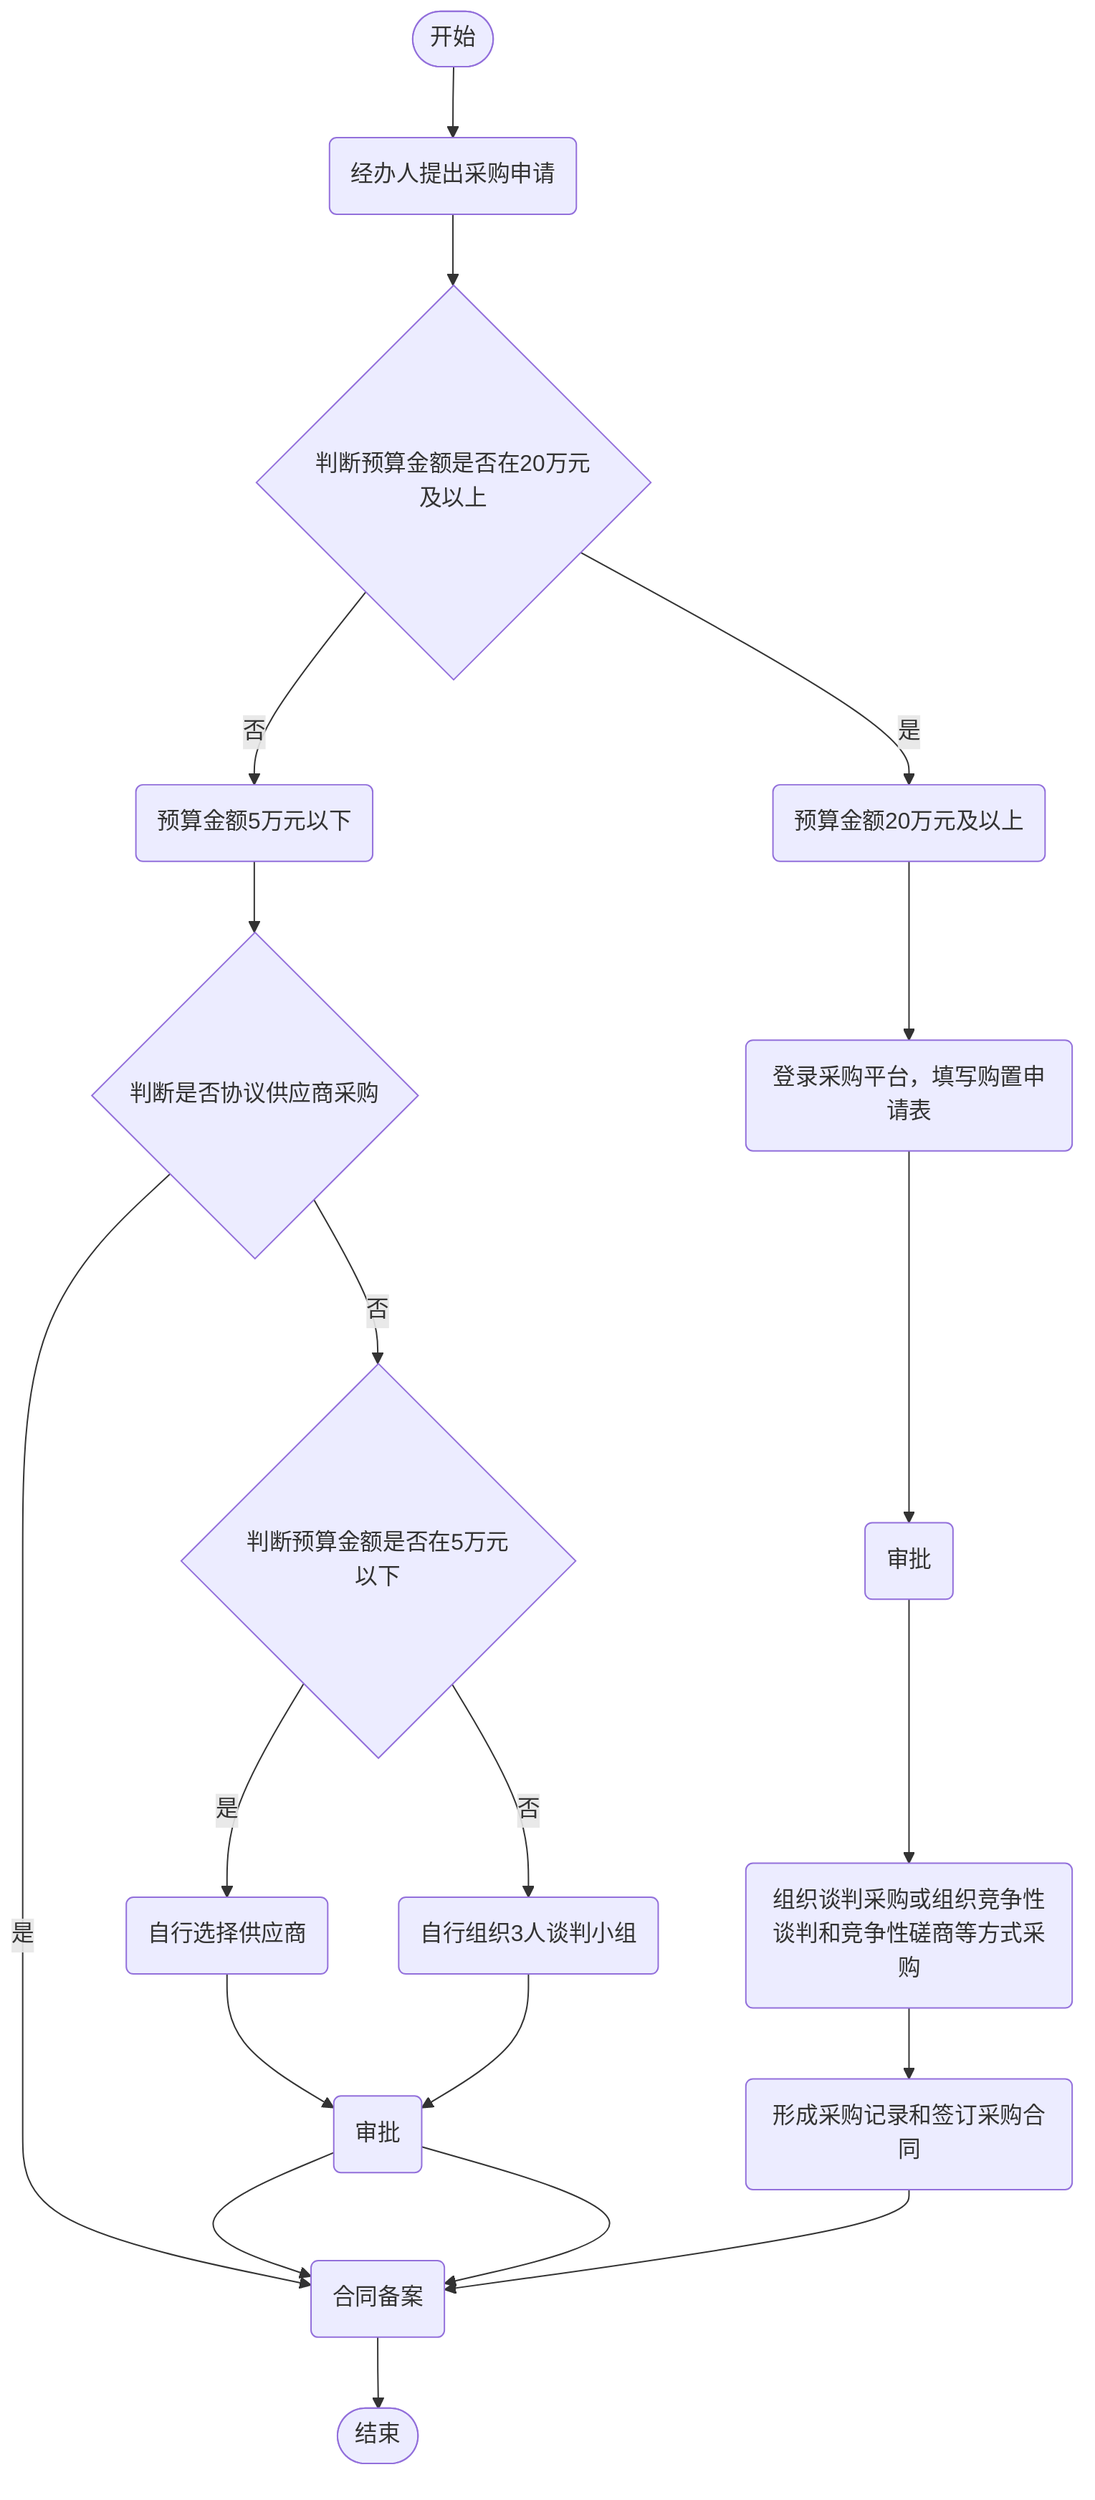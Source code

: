 flowchart TD
    Start(["开始"]) --> P1("经办人提出采购申请")
    P1 --> P2{"判断预算金额是否在20万元及以上"}
    P2 --是--> P3("预算金额20万元及以上")
    P2 --否--> P4("预算金额5万元以下")
    P4 --> P5{"判断是否协议供应商采购"}
    P5 --是--> P6("合同备案")
    P5 --否--> P7{"判断预算金额是否在5万元以下"}
    P7 --是--> P8("自行选择供应商") --> P9("审批") --> P6
    P7 --否--> P10("自行组织3人谈判小组") --> P9 --> P6
    P3 --> P11("登录采购平台，填写购置申请表") --> P12("审批") --> P13("组织谈判采购或组织竞争性谈判和竞争性磋商等方式采购") --> P14("形成采购记录和签订采购合同") --> P6
    P6 --> End(["结束"])